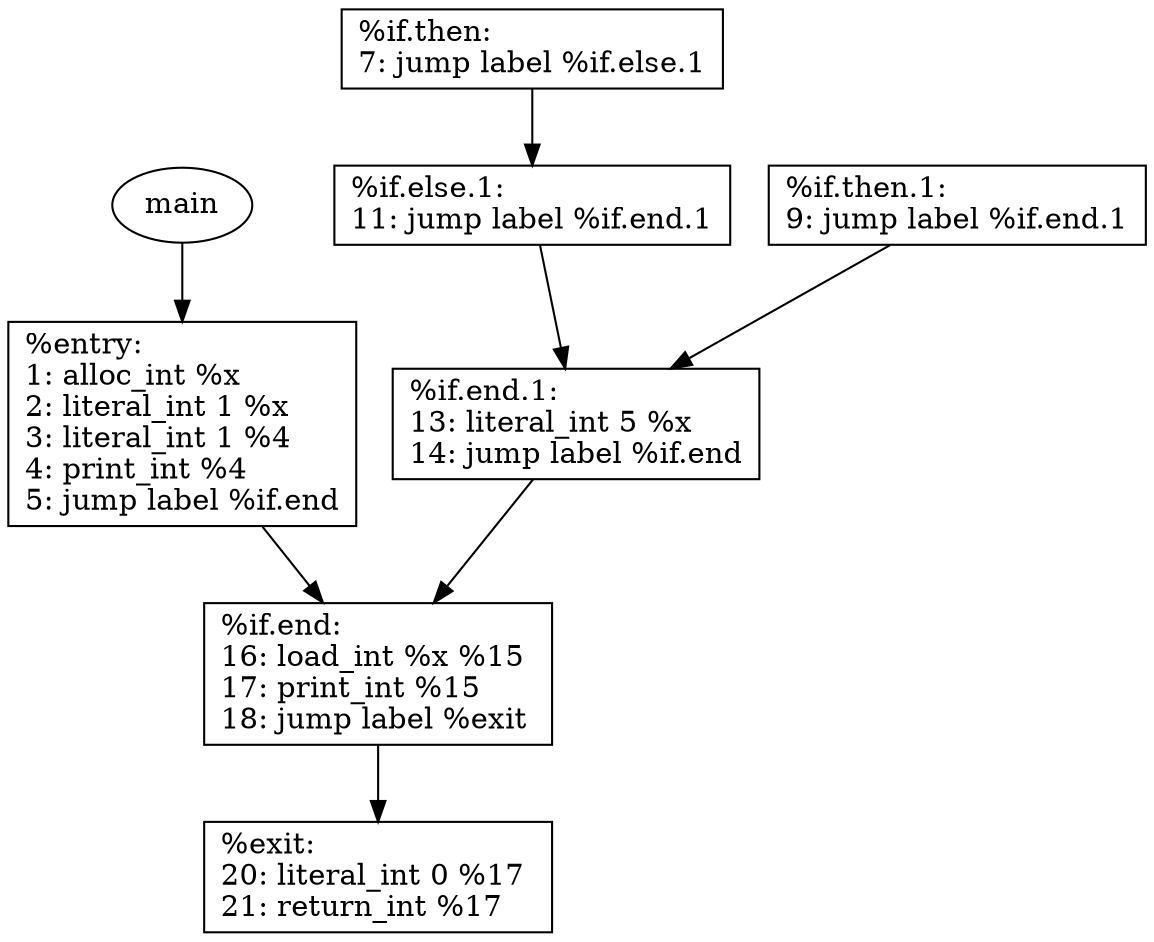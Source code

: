 digraph g {
	node [shape=record]
	main [shape=ellipse]
	main -> "%entry"
	"%entry" [label="{%entry:\l	1:   alloc_int %x \l	2:   literal_int 1 %x \l	3:   literal_int 1 %4 \l	4:   print_int %4 \l	5:   jump label %if.end\l	}"]
	"%entry" -> "%if.end"
	"%if.then" [label="{%if.then:\l	7:   jump label %if.else.1\l	}"]
	"%if.then" -> "%if.else.1"
	"%if.then.1" [label="{%if.then.1:\l	9:   jump label %if.end.1\l	}"]
	"%if.then.1" -> "%if.end.1"
	"%if.else.1" [label="{%if.else.1:\l	11:   jump label %if.end.1\l	}"]
	"%if.else.1" -> "%if.end.1"
	"%if.end.1" [label="{%if.end.1:\l	13:   literal_int 5 %x \l	14:   jump label %if.end\l	}"]
	"%if.end.1" -> "%if.end"
	"%if.end" [label="{%if.end:\l	16:   load_int %x %15 \l	17:   print_int %15 \l	18:   jump label %exit\l	}"]
	"%if.end" -> "%exit"
	"%exit" [label="{%exit:\l	20:   literal_int 0 %17 \l	21:   return_int %17\l	}"]
}
